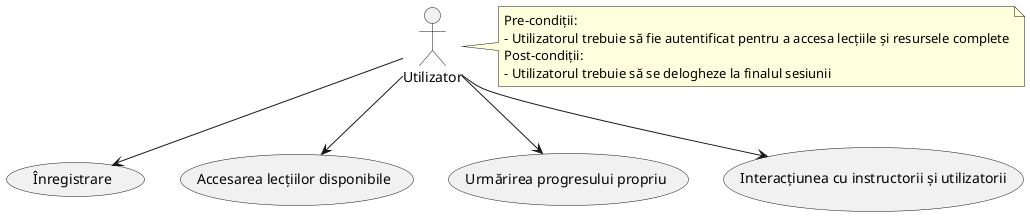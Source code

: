 @startuml
'https://plantuml.com/use-case-diagram

' Definire actori
:Utilizator: as User

' Definire sarcini specifice utilizatorului ca cazuri de utilizare
(Înregistrare) as (Register)
(Accesarea lecțiilor disponibile) as (AccessLessons)
(Urmărirea progresului propriu) as (TrackProgress)
(Interacțiunea cu instructorii și utilizatorii) as (Interact)

' Definire pre-condiții și post-condiții pentru utilizator ca note
note right of User
Pre-condiții:
- Utilizatorul trebuie să fie autentificat pentru a accesa lecțiile și resursele complete
Post-condiții:
- Utilizatorul trebuie să se delogheze la finalul sesiunii
end note

' Conexiuni pentru utilizator
User --> (Register)
User --> (AccessLessons)
User --> (TrackProgress)
User --> (Interact)

@enduml
